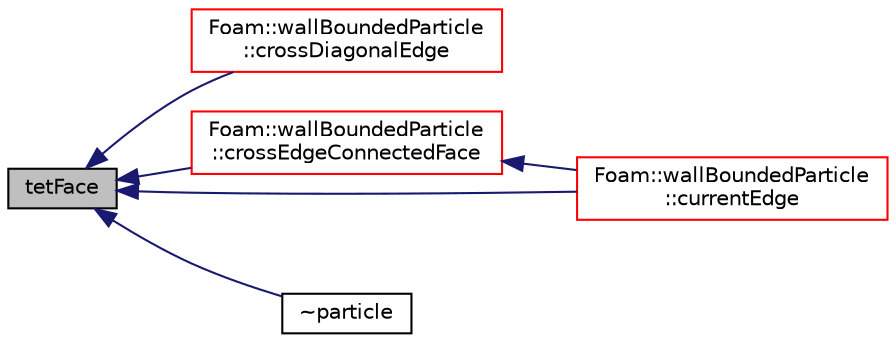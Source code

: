digraph "tetFace"
{
  bgcolor="transparent";
  edge [fontname="Helvetica",fontsize="10",labelfontname="Helvetica",labelfontsize="10"];
  node [fontname="Helvetica",fontsize="10",shape=record];
  rankdir="LR";
  Node1 [label="tetFace",height=0.2,width=0.4,color="black", fillcolor="grey75", style="filled", fontcolor="black"];
  Node1 -> Node2 [dir="back",color="midnightblue",fontsize="10",style="solid",fontname="Helvetica"];
  Node2 [label="Foam::wallBoundedParticle\l::crossDiagonalEdge",height=0.2,width=0.4,color="red",URL="$a02924.html#af681214bd770ef305c93b86cb944190c",tooltip="Cross diagonal edge into different triangle on same face,cell. "];
  Node1 -> Node3 [dir="back",color="midnightblue",fontsize="10",style="solid",fontname="Helvetica"];
  Node3 [label="Foam::wallBoundedParticle\l::crossEdgeConnectedFace",height=0.2,width=0.4,color="red",URL="$a02924.html#ae3ca85ef7356d8ad9e37b4e50cb786ce",tooltip="Check if inside current tet. "];
  Node3 -> Node4 [dir="back",color="midnightblue",fontsize="10",style="solid",fontname="Helvetica"];
  Node4 [label="Foam::wallBoundedParticle\l::currentEdge",height=0.2,width=0.4,color="red",URL="$a02924.html#a98ba66dd0fd5a37a4cc42e39fffa57a0",tooltip="Construct current edge. "];
  Node1 -> Node4 [dir="back",color="midnightblue",fontsize="10",style="solid",fontname="Helvetica"];
  Node1 -> Node5 [dir="back",color="midnightblue",fontsize="10",style="solid",fontname="Helvetica"];
  Node5 [label="~particle",height=0.2,width=0.4,color="black",URL="$a01813.html#a21cc76910d09c0550f6ce9f2ed3b2f52",tooltip="Destructor. "];
}
